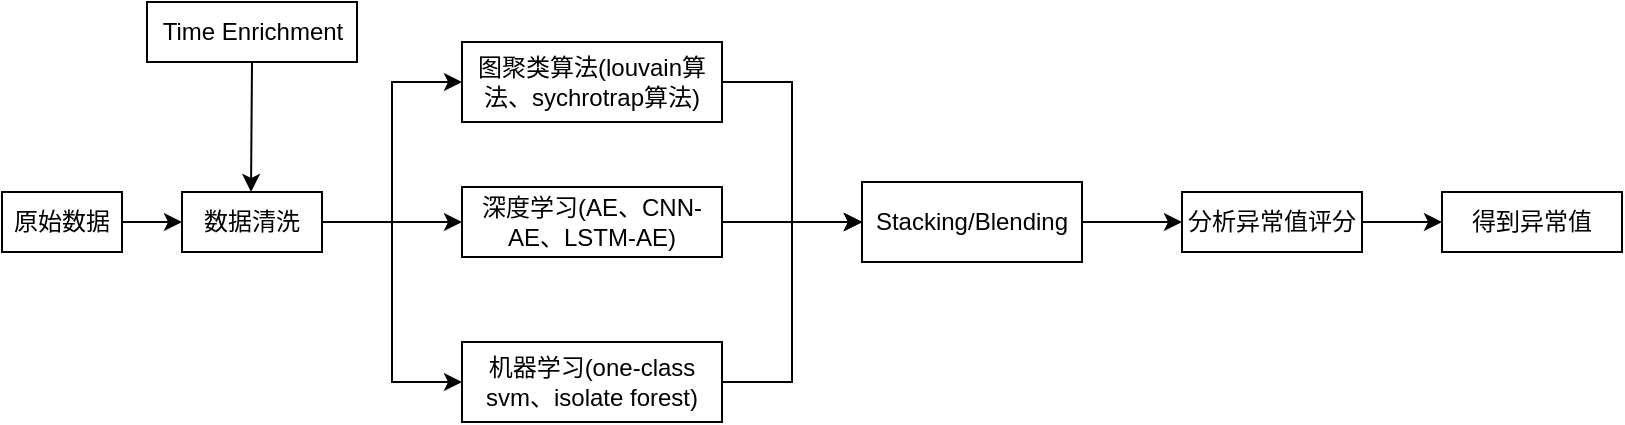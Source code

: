 <mxfile version="13.7.9" type="device"><diagram id="ef9wH8aciA0b3QA1rmbk" name="第 1 页"><mxGraphModel dx="1086" dy="806" grid="1" gridSize="10" guides="1" tooltips="1" connect="1" arrows="1" fold="1" page="1" pageScale="1" pageWidth="827" pageHeight="1169" math="0" shadow="0"><root><mxCell id="0"/><mxCell id="1" parent="0"/><mxCell id="WbvGPZiTs-LSEns4kpl6-3" value="" style="edgeStyle=orthogonalEdgeStyle;rounded=0;orthogonalLoop=1;jettySize=auto;html=1;" parent="1" source="WbvGPZiTs-LSEns4kpl6-1" target="WbvGPZiTs-LSEns4kpl6-2" edge="1"><mxGeometry relative="1" as="geometry"/></mxCell><mxCell id="WbvGPZiTs-LSEns4kpl6-1" value="原始数据" style="rounded=0;whiteSpace=wrap;html=1;" parent="1" vertex="1"><mxGeometry x="40" y="215" width="60" height="30" as="geometry"/></mxCell><mxCell id="WbvGPZiTs-LSEns4kpl6-5" value="" style="edgeStyle=orthogonalEdgeStyle;rounded=0;orthogonalLoop=1;jettySize=auto;html=1;entryX=0;entryY=0.5;entryDx=0;entryDy=0;" parent="1" source="WbvGPZiTs-LSEns4kpl6-2" target="WbvGPZiTs-LSEns4kpl6-4" edge="1"><mxGeometry relative="1" as="geometry"/></mxCell><mxCell id="WbvGPZiTs-LSEns4kpl6-7" value="" style="edgeStyle=orthogonalEdgeStyle;rounded=0;orthogonalLoop=1;jettySize=auto;html=1;" parent="1" source="WbvGPZiTs-LSEns4kpl6-2" target="WbvGPZiTs-LSEns4kpl6-6" edge="1"><mxGeometry relative="1" as="geometry"/></mxCell><mxCell id="WbvGPZiTs-LSEns4kpl6-9" value="" style="edgeStyle=orthogonalEdgeStyle;rounded=0;orthogonalLoop=1;jettySize=auto;html=1;entryX=0;entryY=0.5;entryDx=0;entryDy=0;" parent="1" source="WbvGPZiTs-LSEns4kpl6-2" target="WbvGPZiTs-LSEns4kpl6-13" edge="1"><mxGeometry relative="1" as="geometry"><mxPoint x="220" y="370" as="targetPoint"/></mxGeometry></mxCell><mxCell id="WbvGPZiTs-LSEns4kpl6-2" value="数据清洗" style="rounded=0;whiteSpace=wrap;html=1;" parent="1" vertex="1"><mxGeometry x="130" y="215" width="70" height="30" as="geometry"/></mxCell><mxCell id="WbvGPZiTs-LSEns4kpl6-16" value="" style="edgeStyle=orthogonalEdgeStyle;rounded=0;orthogonalLoop=1;jettySize=auto;html=1;entryX=0;entryY=0.5;entryDx=0;entryDy=0;" parent="1" source="WbvGPZiTs-LSEns4kpl6-4" target="WbvGPZiTs-LSEns4kpl6-15" edge="1"><mxGeometry relative="1" as="geometry"/></mxCell><mxCell id="WbvGPZiTs-LSEns4kpl6-4" value="图聚类算法(louvain算法、sychrotrap算法)" style="rounded=0;whiteSpace=wrap;html=1;" parent="1" vertex="1"><mxGeometry x="270" y="140" width="130" height="40" as="geometry"/></mxCell><mxCell id="WbvGPZiTs-LSEns4kpl6-18" style="edgeStyle=orthogonalEdgeStyle;rounded=0;orthogonalLoop=1;jettySize=auto;html=1;entryX=0;entryY=0.5;entryDx=0;entryDy=0;" parent="1" source="WbvGPZiTs-LSEns4kpl6-6" target="WbvGPZiTs-LSEns4kpl6-15" edge="1"><mxGeometry relative="1" as="geometry"/></mxCell><mxCell id="WbvGPZiTs-LSEns4kpl6-6" value="深度学习(AE、CNN-AE、LSTM-AE)" style="rounded=0;whiteSpace=wrap;html=1;" parent="1" vertex="1"><mxGeometry x="270" y="212.5" width="130" height="35" as="geometry"/></mxCell><mxCell id="WbvGPZiTs-LSEns4kpl6-19" style="edgeStyle=orthogonalEdgeStyle;rounded=0;orthogonalLoop=1;jettySize=auto;html=1;entryX=0;entryY=0.5;entryDx=0;entryDy=0;" parent="1" source="WbvGPZiTs-LSEns4kpl6-13" target="WbvGPZiTs-LSEns4kpl6-15" edge="1"><mxGeometry relative="1" as="geometry"/></mxCell><mxCell id="WbvGPZiTs-LSEns4kpl6-13" value="机器学习(one-class svm、isolate forest)" style="rounded=0;whiteSpace=wrap;html=1;" parent="1" vertex="1"><mxGeometry x="270" y="290" width="130" height="40" as="geometry"/></mxCell><mxCell id="WbvGPZiTs-LSEns4kpl6-21" value="" style="edgeStyle=orthogonalEdgeStyle;rounded=0;orthogonalLoop=1;jettySize=auto;html=1;" parent="1" source="WbvGPZiTs-LSEns4kpl6-15" target="WbvGPZiTs-LSEns4kpl6-20" edge="1"><mxGeometry relative="1" as="geometry"/></mxCell><mxCell id="WbvGPZiTs-LSEns4kpl6-15" value="Stacking/Blending" style="rounded=0;whiteSpace=wrap;html=1;" parent="1" vertex="1"><mxGeometry x="470" y="210" width="110" height="40" as="geometry"/></mxCell><mxCell id="WbvGPZiTs-LSEns4kpl6-23" value="" style="edgeStyle=orthogonalEdgeStyle;rounded=0;orthogonalLoop=1;jettySize=auto;html=1;" parent="1" source="WbvGPZiTs-LSEns4kpl6-20" target="WbvGPZiTs-LSEns4kpl6-22" edge="1"><mxGeometry relative="1" as="geometry"/></mxCell><mxCell id="WbvGPZiTs-LSEns4kpl6-20" value="分析异常值评分" style="rounded=0;whiteSpace=wrap;html=1;" parent="1" vertex="1"><mxGeometry x="630" y="215" width="90" height="30" as="geometry"/></mxCell><mxCell id="WbvGPZiTs-LSEns4kpl6-22" value="得到异常值" style="rounded=0;whiteSpace=wrap;html=1;" parent="1" vertex="1"><mxGeometry x="760" y="215" width="90" height="30" as="geometry"/></mxCell><mxCell id="RQO0ACp-K1gO83o8-jTs-1" value="" style="endArrow=classic;html=1;" edge="1" parent="1"><mxGeometry width="50" height="50" relative="1" as="geometry"><mxPoint x="165" y="150" as="sourcePoint"/><mxPoint x="164.5" y="215" as="targetPoint"/></mxGeometry></mxCell><mxCell id="RQO0ACp-K1gO83o8-jTs-2" value="Time Enrichment" style="rounded=0;whiteSpace=wrap;html=1;" vertex="1" parent="1"><mxGeometry x="112.5" y="120" width="105" height="30" as="geometry"/></mxCell></root></mxGraphModel></diagram></mxfile>